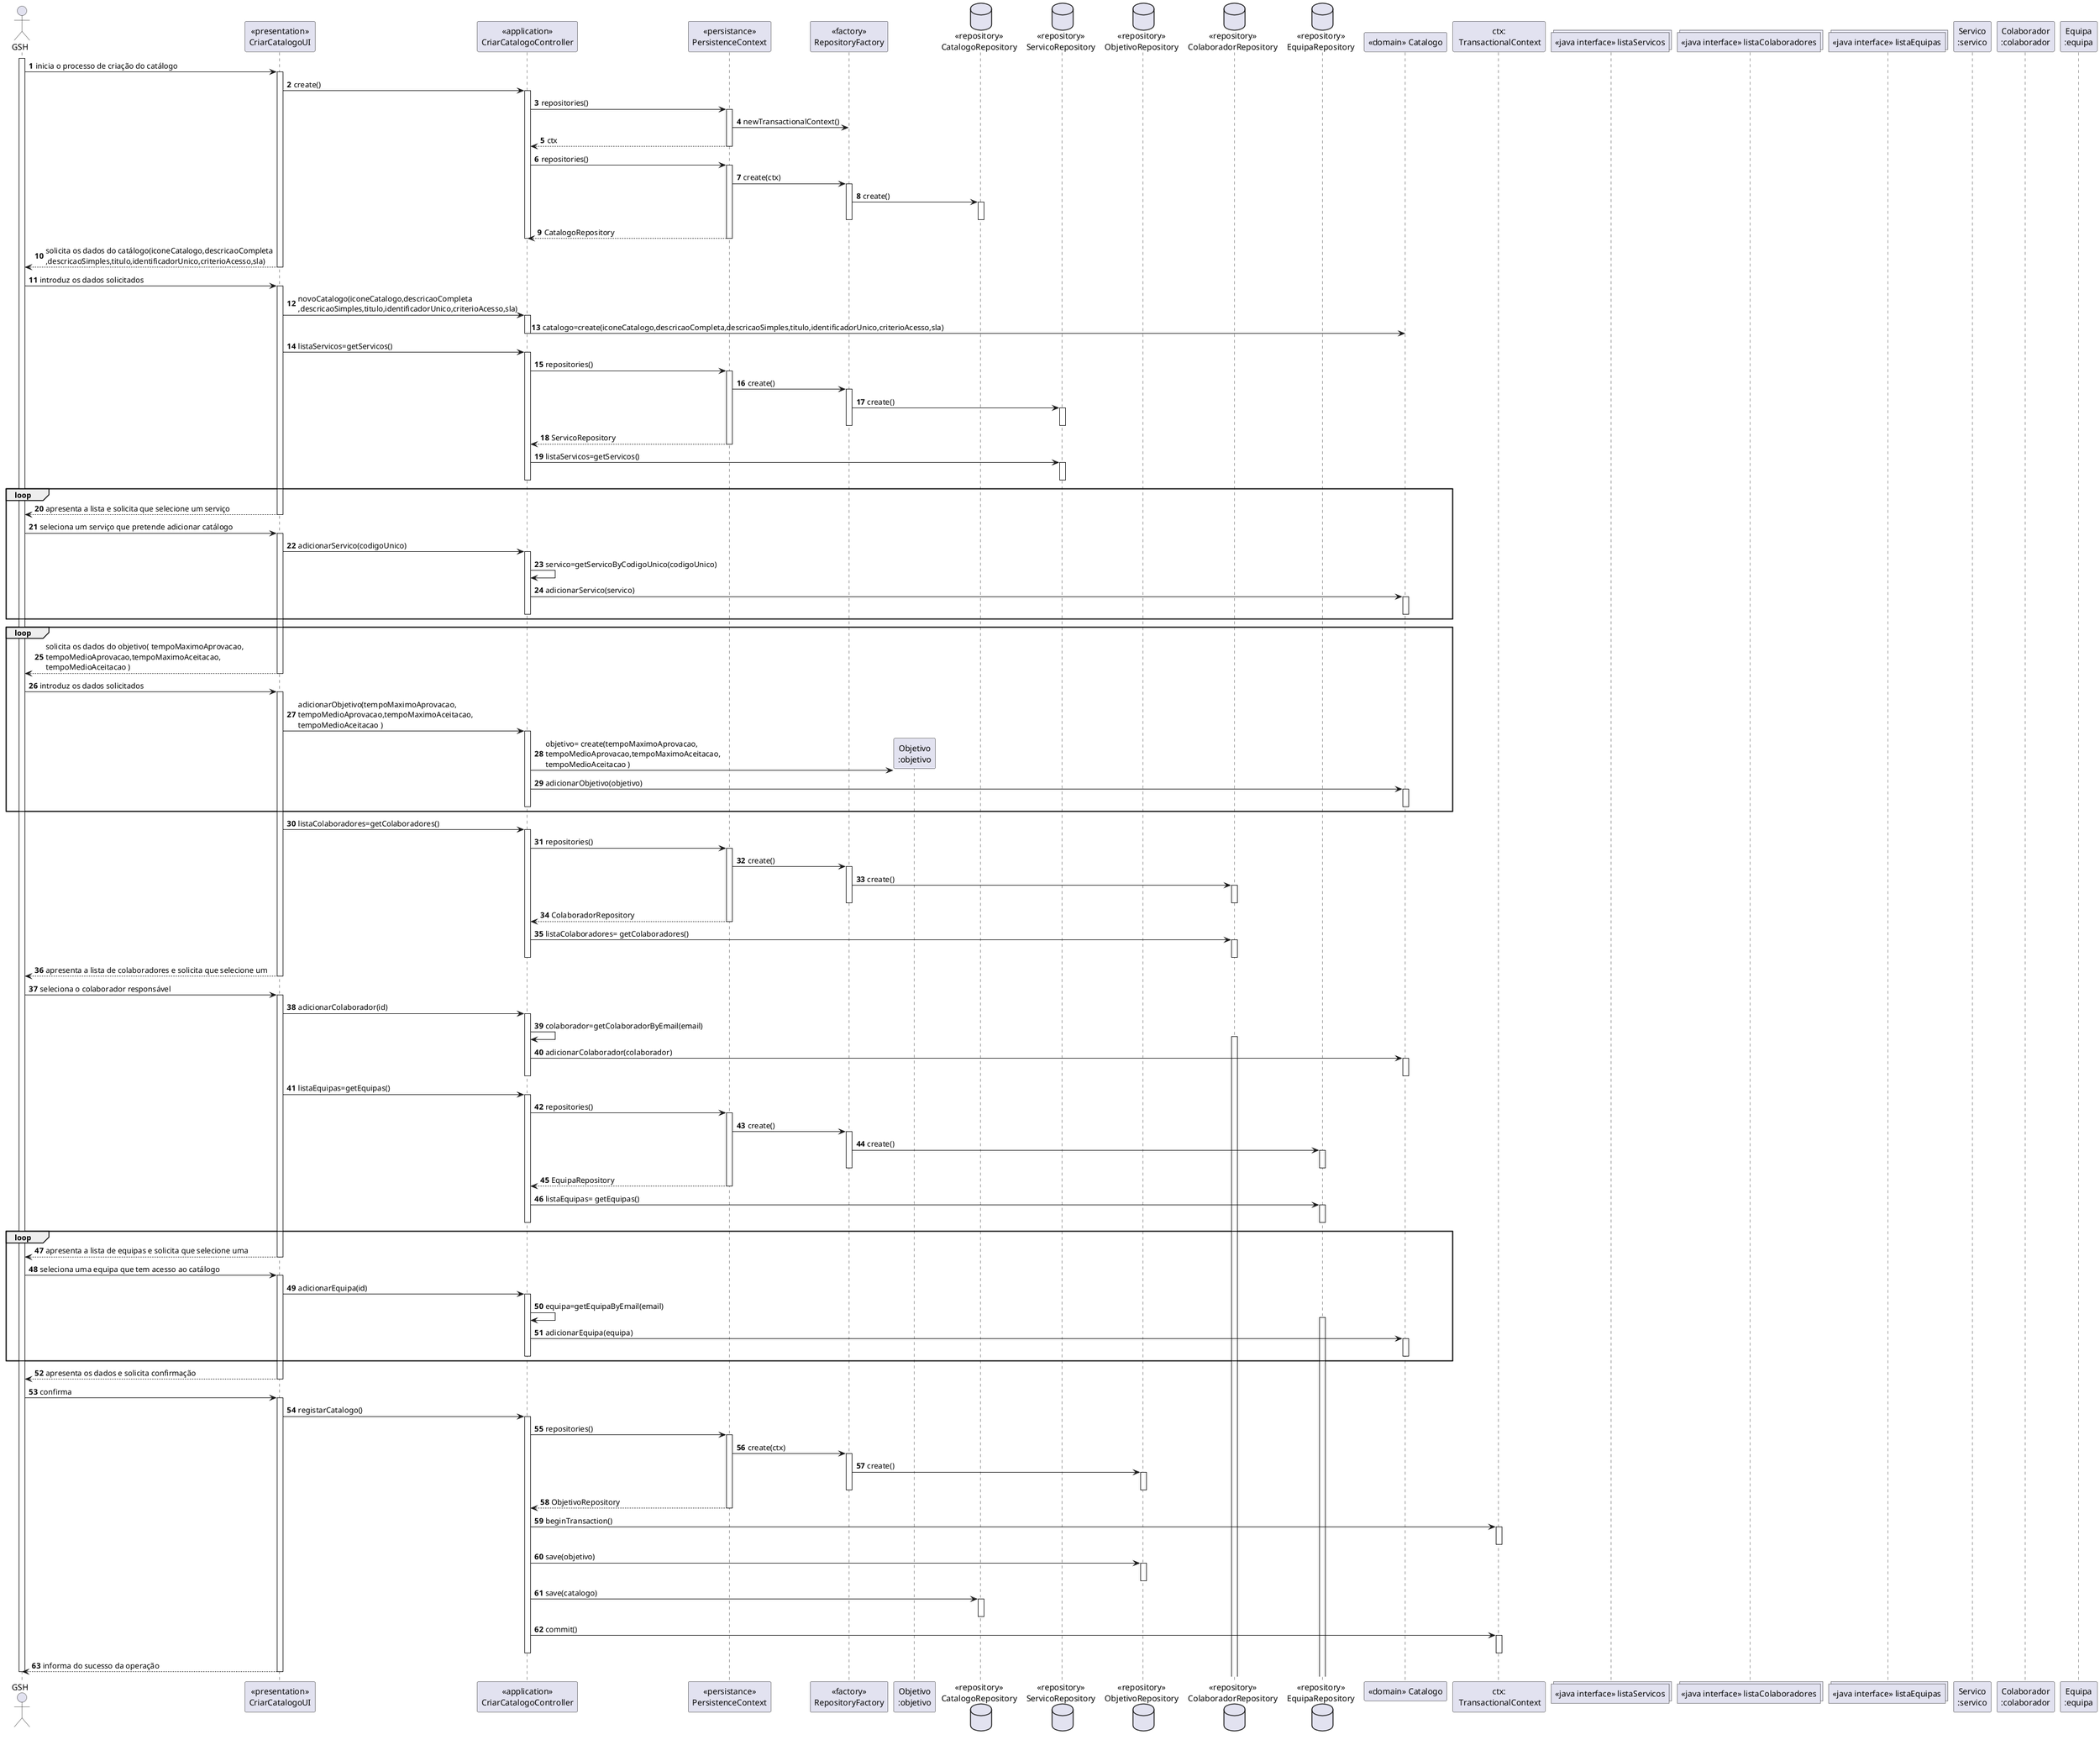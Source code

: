 @startuml
autonumber

actor "GSH" as ACT
participant "<<presentation>>\nCriarCatalogoUI" as UI
participant "<<application>>\nCriarCatalogoController" as CONTROLLER
participant "<<persistance>>\nPersistenceContext" as PERS
participant "<<factory>>\nRepositoryFactory" as FACT
participant "Objetivo\n:objetivo" as OBJETIVO
database  "<<repository>>\nCatalogoRepository" as REPO2
database  "<<repository>>\nServicoRepository" as REPO1
database "<<repository>>\nObjetivoRepository" as REPO3
database "<<repository>>\nColaboradorRepository" as REPO4
database "<<repository>>\nEquipaRepository" as REPO5
participant "<<domain>> Catalogo" as OBJECT
participant "ctx:\n TransactionalContext" as TRANSACT
collections "<<java interface>> listaServicos"
collections "<<java interface>> listaColaboradores"
collections "<<java interface>> listaEquipas"
participant "Servico\n:servico" as SERVICO
participant "Colaborador\n:colaborador"
participant "Equipa\n:equipa"


activate ACT
     ACT->UI:inicia o processo de criação do catálogo
     activate UI
        UI-> CONTROLLER : create()
        activate CONTROLLER
            CONTROLLER-> PERS : repositories()
            activate PERS
                PERS-> FACT: newTransactionalContext()
                PERS-->CONTROLLER: ctx
            deactivate PERS
            CONTROLLER-> PERS : repositories()
            activate PERS
                PERS->FACT: create(ctx)
                activate FACT
                    FACT->REPO2: create()
                    activate REPO2
                    deactivate REPO2
                deactivate FACT
                PERS-->CONTROLLER: CatalogoRepository
            deactivate PERS
        deactivate CONTROLLER
        UI-->ACT: solicita os dados do catálogo(iconeCatalogo,descricaoCompleta\n,descricaoSimples,titulo,identificadorUnico,criterioAcesso,sla)
     deactivate UI
     ACT-> UI: introduz os dados solicitados
     activate UI
        UI->CONTROLLER: novoCatalogo(iconeCatalogo,descricaoCompleta\n,descricaoSimples,titulo,identificadorUnico,criterioAcesso,sla)
        activate CONTROLLER
            CONTROLLER->OBJECT: catalogo=create(iconeCatalogo,descricaoCompleta,descricaoSimples,titulo,identificadorUnico,criterioAcesso,sla)
        deactivate CONTROLLER
        UI->CONTROLLER: listaServicos=getServicos()
        activate CONTROLLER
            CONTROLLER->PERS: repositories()
            activate PERS
                PERS->FACT: create()
                activate FACT
                    FACT->REPO1: create()
                    activate REPO1
                    deactivate REPO1
                deactivate FACT
                PERS-->CONTROLLER: ServicoRepository
            deactivate PERS
            CONTROLLER->REPO1: listaServicos=getServicos()
            activate REPO1
            deactivate REPO1
        deactivate CONTROLLER
        loop
        UI-->ACT : apresenta a lista e solicita que selecione um serviço
     deactivate UI
     ACT->UI: seleciona um serviço que pretende adicionar catálogo
     activate UI
        UI->CONTROLLER: adicionarServico(codigoUnico)
        activate CONTROLLER
           CONTROLLER-> CONTROLLER: servico=getServicoByCodigoUnico(codigoUnico)
           CONTROLLER->OBJECT: adicionarServico(servico)
           activate OBJECT
           deactivate OBJECT
        deactivate CONTROLLER

     end loop
        loop

        UI-->ACT: solicita os dados do objetivo( tempoMaximoAprovacao, \ntempoMedioAprovacao,tempoMaximoAceitacao, \ntempoMedioAceitacao )
        deactivate UI

     ACT->UI: introduz os dados solicitados
     activate UI
        UI-> CONTROLLER: adicionarObjetivo(tempoMaximoAprovacao, \ntempoMedioAprovacao,tempoMaximoAceitacao, \ntempoMedioAceitacao )
        activate CONTROLLER
            CONTROLLER-> OBJETIVO ** : objetivo= create(tempoMaximoAprovacao, \ntempoMedioAprovacao,tempoMaximoAceitacao, \ntempoMedioAceitacao )
            CONTROLLER-> OBJECT : adicionarObjetivo(objetivo)
            activate OBJECT
            deactivate OBJECT
        deactivate CONTROLLER
        end loop

        UI->CONTROLLER: listaColaboradores=getColaboradores()
        activate CONTROLLER
            CONTROLLER->PERS: repositories()
            activate PERS
                PERS->FACT: create()
                activate FACT
                    FACT->REPO4: create()
                    activate REPO4
                    deactivate REPO4
                deactivate FACT
                PERS-->CONTROLLER: ColaboradorRepository
            deactivate PERS
            CONTROLLER->REPO4: listaColaboradores= getColaboradores()
            activate REPO4
            deactivate REPO4
        deactivate CONTROLLER
        UI-->ACT : apresenta a lista de colaboradores e solicita que selecione um
     deactivate UI

     ACT-> UI: seleciona o colaborador responsável
     activate UI
        UI->CONTROLLER: adicionarColaborador(id)
        activate CONTROLLER
            CONTROLLER->CONTROLLER: colaborador=getColaboradorByEmail(email)
            activate REPO4
            deactivate REPO4
            CONTROLLER->OBJECT: adicionarColaborador(colaborador)
            activate OBJECT
            deactivate OBJECT
        deactivate CONTROLLER

        UI->CONTROLLER: listaEquipas=getEquipas()
                activate CONTROLLER
                    CONTROLLER->PERS: repositories()
                    activate PERS
                        PERS->FACT: create()
                        activate FACT
                            FACT->REPO5: create()
                            activate REPO5
                            deactivate REPO5
                        deactivate FACT
                        PERS-->CONTROLLER: EquipaRepository
                    deactivate PERS
                    CONTROLLER->REPO5: listaEquipas= getEquipas()
                    activate REPO5
                    deactivate REPO5
                deactivate CONTROLLER
                loop
                UI-->ACT : apresenta a lista de equipas e solicita que selecione uma
             deactivate UI

             ACT-> UI: seleciona uma equipa que tem acesso ao catálogo
             activate UI
                UI->CONTROLLER: adicionarEquipa(id)
                activate CONTROLLER
                    CONTROLLER->CONTROLLER: equipa=getEquipaByEmail(email)
                    activate REPO5
                    deactivate REPO5
                    CONTROLLER->OBJECT: adicionarEquipa(equipa)
                    activate OBJECT
                    deactivate OBJECT
                deactivate CONTROLLER
                end loop
        UI--> ACT: apresenta os dados e solicita confirmação
     deactivate UI
     ACT-> UI: confirma
     activate UI
        UI->CONTROLLER: registarCatalogo()
        activate CONTROLLER
        CONTROLLER-> PERS : repositories()
                    activate PERS
                        PERS->FACT: create(ctx)
                        activate FACT
                            FACT->REPO3: create()
                            activate REPO3
                            deactivate REPO3
                        deactivate FACT
                        PERS-->CONTROLLER: ObjetivoRepository
                    deactivate PERS
            CONTROLLER->TRANSACT: beginTransaction()
            activate TRANSACT
            deactivate TRANSACT
            CONTROLLER->REPO3: save(objetivo)
            activate REPO3
            deactivate REPO3

            CONTROLLER->REPO2: save(catalogo)
            activate REPO2
            deactivate REPO2

            CONTROLLER->TRANSACT: commit()
            activate TRANSACT
            deactivate TRANSACT

        deactivate CONTROLLER
        UI-->ACT: informa do sucesso da operação
     deactivate UI

deactivate ACT



@enduml